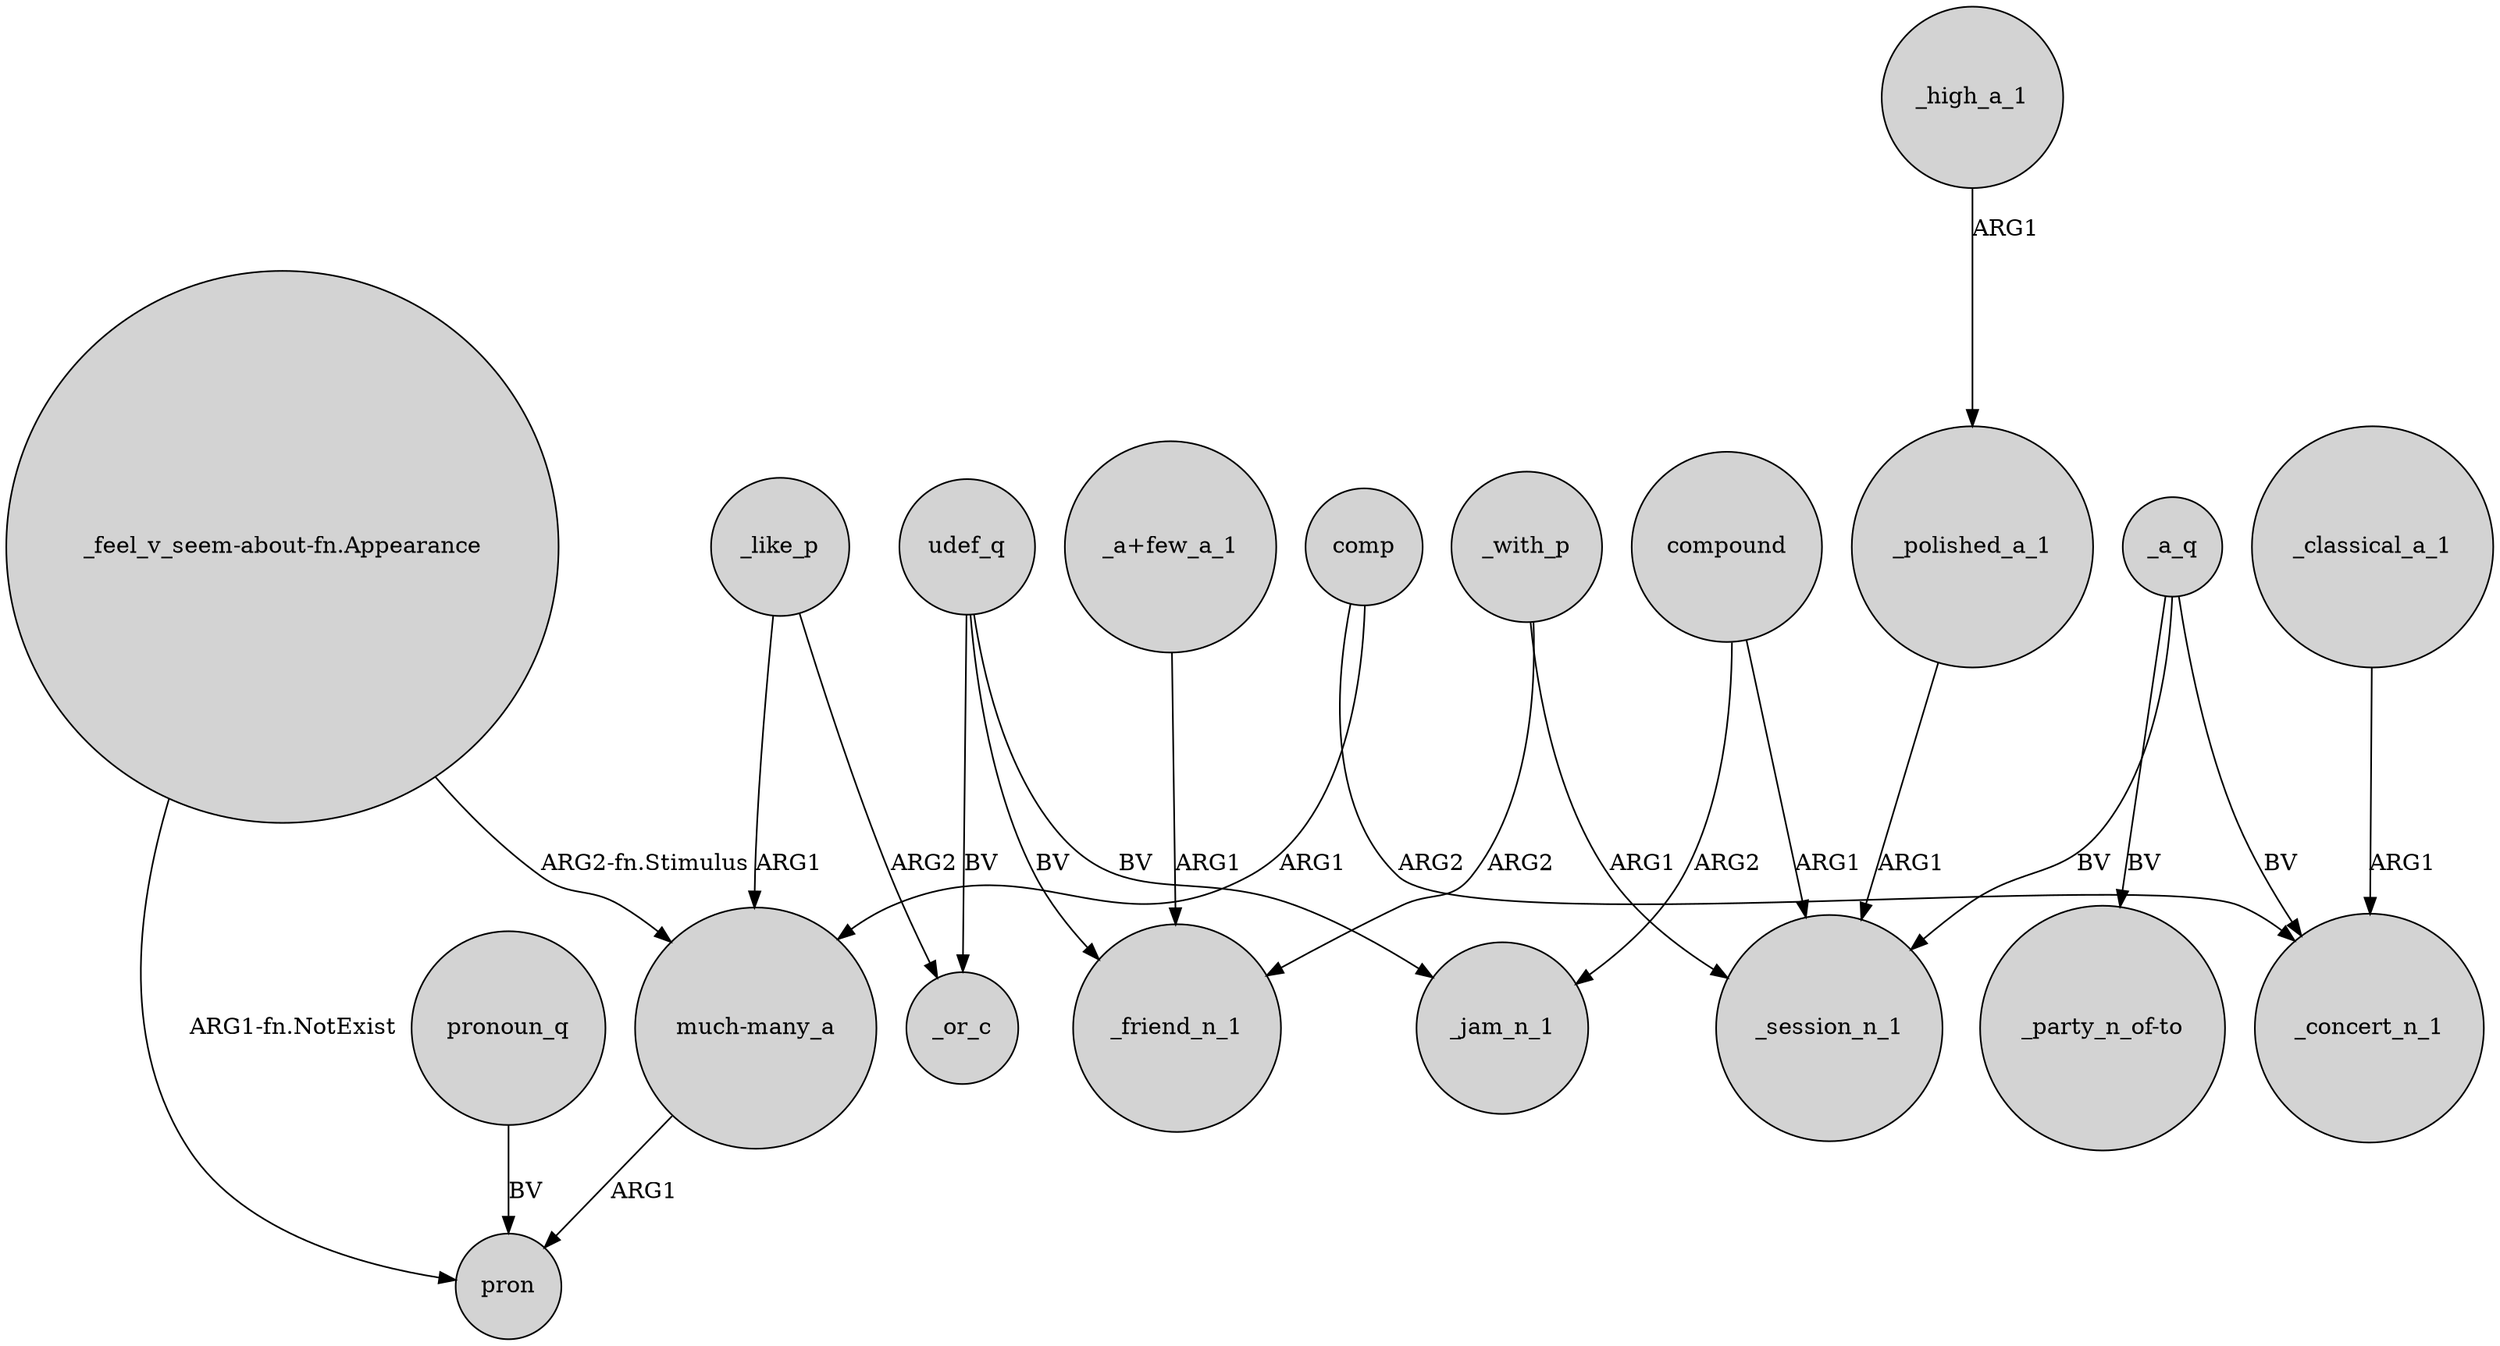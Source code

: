 digraph {
	node [shape=circle style=filled]
	"_feel_v_seem-about-fn.Appearance" -> pron [label="ARG1-fn.NotExist"]
	_like_p -> _or_c [label=ARG2]
	_classical_a_1 -> _concert_n_1 [label=ARG1]
	udef_q -> _or_c [label=BV]
	"_a+few_a_1" -> _friend_n_1 [label=ARG1]
	_with_p -> _friend_n_1 [label=ARG2]
	_a_q -> "_party_n_of-to" [label=BV]
	pronoun_q -> pron [label=BV]
	_with_p -> _session_n_1 [label=ARG1]
	_like_p -> "much-many_a" [label=ARG1]
	comp -> "much-many_a" [label=ARG1]
	_high_a_1 -> _polished_a_1 [label=ARG1]
	_polished_a_1 -> _session_n_1 [label=ARG1]
	compound -> _session_n_1 [label=ARG1]
	udef_q -> _jam_n_1 [label=BV]
	comp -> _concert_n_1 [label=ARG2]
	compound -> _jam_n_1 [label=ARG2]
	udef_q -> _friend_n_1 [label=BV]
	_a_q -> _concert_n_1 [label=BV]
	"much-many_a" -> pron [label=ARG1]
	"_feel_v_seem-about-fn.Appearance" -> "much-many_a" [label="ARG2-fn.Stimulus"]
	_a_q -> _session_n_1 [label=BV]
}
